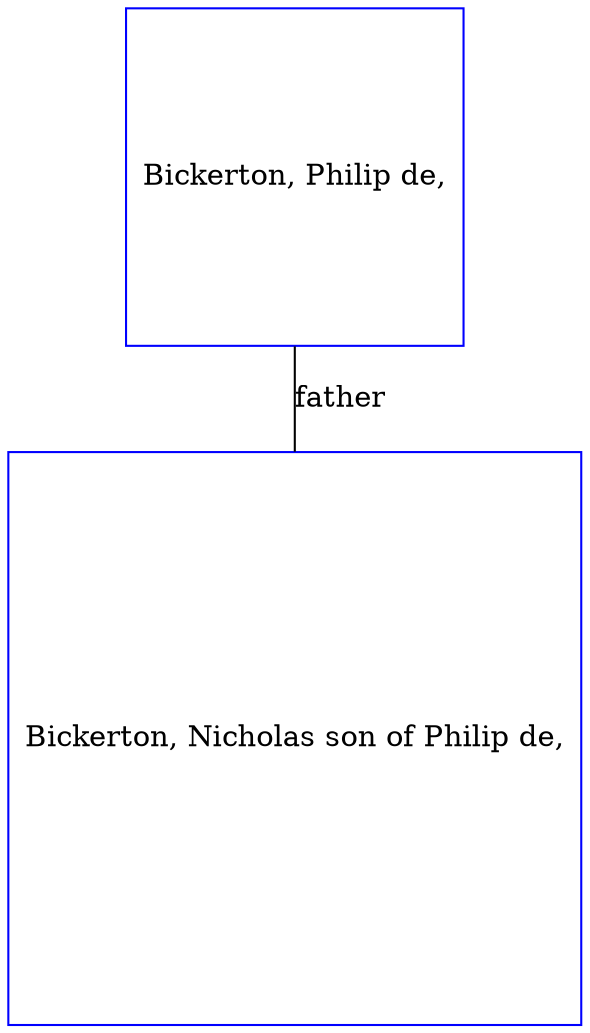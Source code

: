 digraph D {
    edge [dir=none];    node [shape=box];    "010029"   [label="Bickerton, Philip de,", shape=box, regular=1, color="blue"] ;
"010028"   [label="Bickerton, Nicholas son of Philip de,", shape=box, regular=1, color="blue"] ;
010029->010028 [label="father",arrowsize=0.0]; 
}